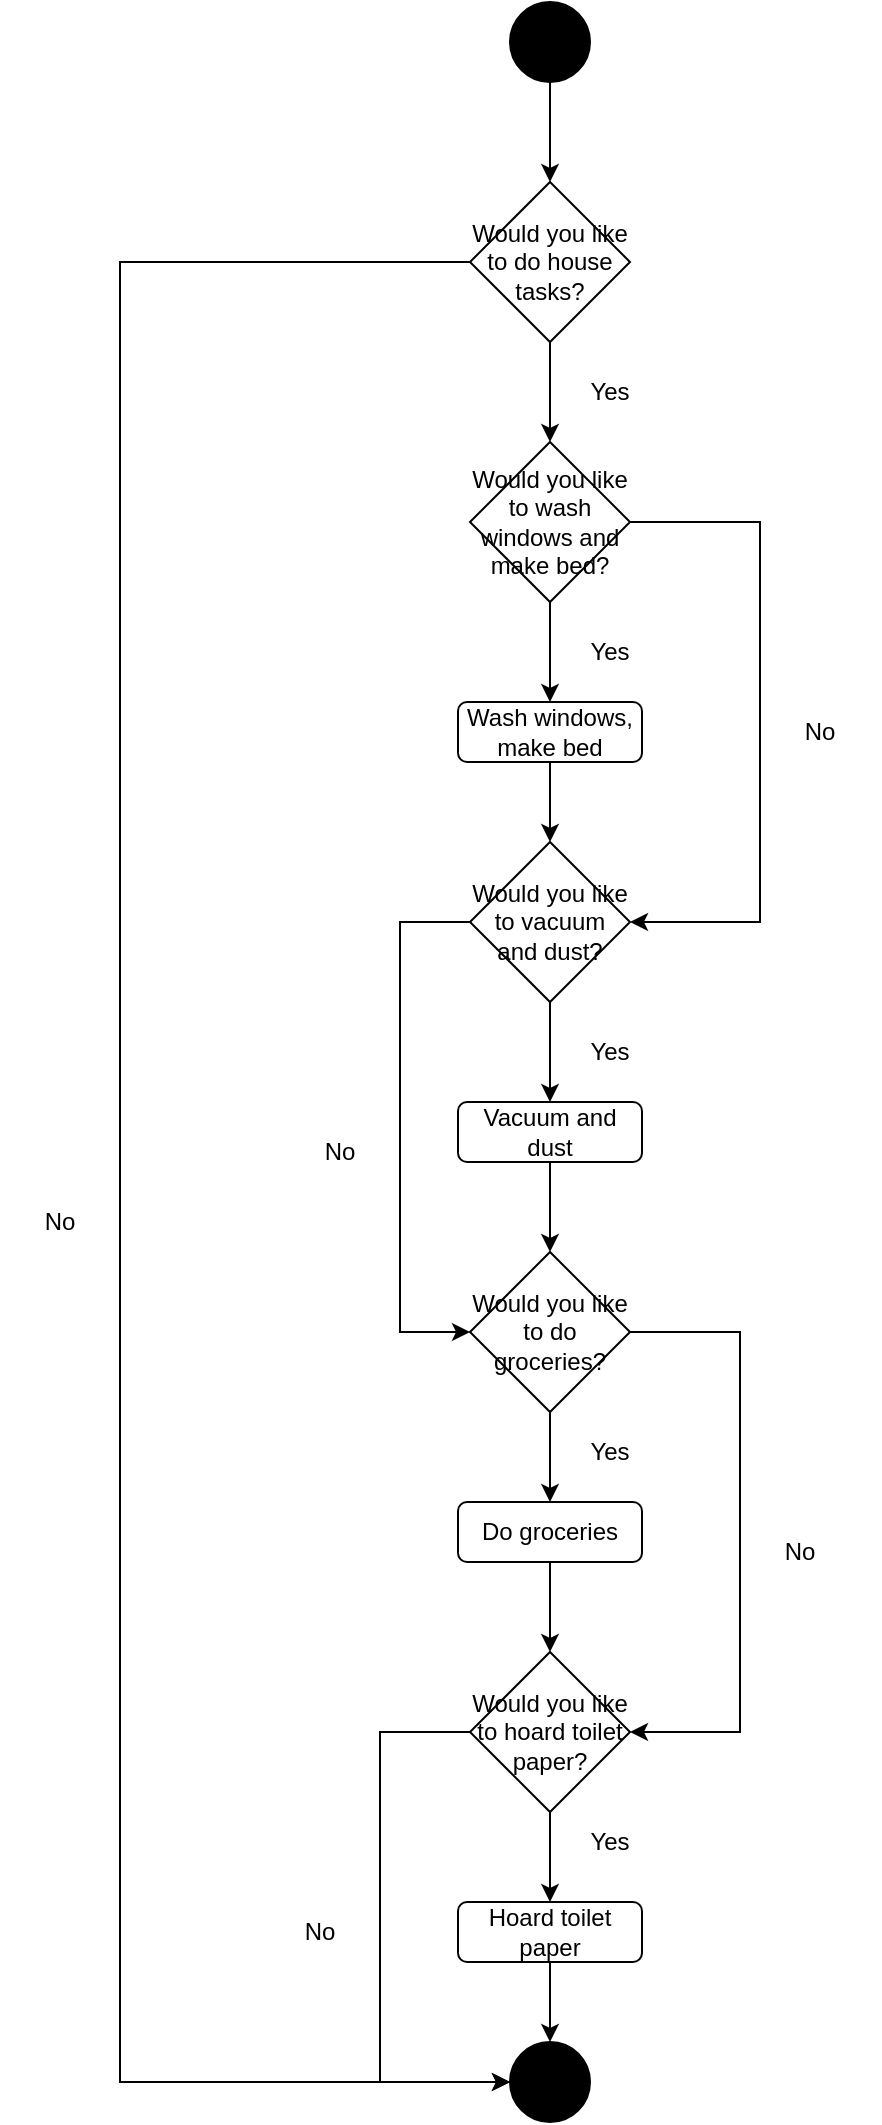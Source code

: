 <mxfile version="17.1.3" type="device"><diagram id="1b4lNE578k0gIrHNusJS" name="Page-1"><mxGraphModel dx="2031" dy="1089" grid="1" gridSize="10" guides="1" tooltips="1" connect="1" arrows="1" fold="1" page="1" pageScale="1" pageWidth="850" pageHeight="1100" math="0" shadow="0"><root><mxCell id="0"/><mxCell id="1" parent="0"/><mxCell id="6JKn9_62yrSspDNGnoxe-32" style="edgeStyle=orthogonalEdgeStyle;rounded=0;orthogonalLoop=1;jettySize=auto;html=1;entryX=0.5;entryY=0;entryDx=0;entryDy=0;" edge="1" parent="1" source="6JKn9_62yrSspDNGnoxe-1" target="6JKn9_62yrSspDNGnoxe-4"><mxGeometry relative="1" as="geometry"/></mxCell><mxCell id="6JKn9_62yrSspDNGnoxe-45" style="edgeStyle=orthogonalEdgeStyle;rounded=0;orthogonalLoop=1;jettySize=auto;html=1;entryX=1;entryY=0.5;entryDx=0;entryDy=0;" edge="1" parent="1" source="6JKn9_62yrSspDNGnoxe-1" target="6JKn9_62yrSspDNGnoxe-6"><mxGeometry relative="1" as="geometry"><Array as="points"><mxPoint x="530" y="280"/><mxPoint x="530" y="480"/></Array></mxGeometry></mxCell><mxCell id="6JKn9_62yrSspDNGnoxe-1" value="Would you like to wash windows and make bed?" style="rhombus;whiteSpace=wrap;html=1;" vertex="1" parent="1"><mxGeometry x="385" y="240" width="80" height="80" as="geometry"/></mxCell><mxCell id="6JKn9_62yrSspDNGnoxe-31" style="edgeStyle=orthogonalEdgeStyle;rounded=0;orthogonalLoop=1;jettySize=auto;html=1;entryX=0.5;entryY=0;entryDx=0;entryDy=0;" edge="1" parent="1" source="6JKn9_62yrSspDNGnoxe-2" target="6JKn9_62yrSspDNGnoxe-28"><mxGeometry relative="1" as="geometry"/></mxCell><mxCell id="6JKn9_62yrSspDNGnoxe-2" value="" style="ellipse;whiteSpace=wrap;html=1;aspect=fixed;fillColor=#000000;" vertex="1" parent="1"><mxGeometry x="405" y="20" width="40" height="40" as="geometry"/></mxCell><mxCell id="6JKn9_62yrSspDNGnoxe-33" style="edgeStyle=orthogonalEdgeStyle;rounded=0;orthogonalLoop=1;jettySize=auto;html=1;" edge="1" parent="1" source="6JKn9_62yrSspDNGnoxe-4" target="6JKn9_62yrSspDNGnoxe-6"><mxGeometry relative="1" as="geometry"/></mxCell><mxCell id="6JKn9_62yrSspDNGnoxe-4" value="Wash windows, make bed" style="rounded=1;whiteSpace=wrap;html=1;fillColor=none;" vertex="1" parent="1"><mxGeometry x="379" y="370" width="92" height="30" as="geometry"/></mxCell><mxCell id="6JKn9_62yrSspDNGnoxe-35" style="edgeStyle=orthogonalEdgeStyle;rounded=0;orthogonalLoop=1;jettySize=auto;html=1;entryX=0.5;entryY=0;entryDx=0;entryDy=0;" edge="1" parent="1" source="6JKn9_62yrSspDNGnoxe-5" target="6JKn9_62yrSspDNGnoxe-8"><mxGeometry relative="1" as="geometry"/></mxCell><mxCell id="6JKn9_62yrSspDNGnoxe-5" value="Vacuum and dust" style="rounded=1;whiteSpace=wrap;html=1;fillColor=none;" vertex="1" parent="1"><mxGeometry x="379" y="570" width="92" height="30" as="geometry"/></mxCell><mxCell id="6JKn9_62yrSspDNGnoxe-34" style="edgeStyle=orthogonalEdgeStyle;rounded=0;orthogonalLoop=1;jettySize=auto;html=1;" edge="1" parent="1" source="6JKn9_62yrSspDNGnoxe-6" target="6JKn9_62yrSspDNGnoxe-5"><mxGeometry relative="1" as="geometry"/></mxCell><mxCell id="6JKn9_62yrSspDNGnoxe-49" style="edgeStyle=orthogonalEdgeStyle;rounded=0;orthogonalLoop=1;jettySize=auto;html=1;entryX=0;entryY=0.5;entryDx=0;entryDy=0;" edge="1" parent="1" source="6JKn9_62yrSspDNGnoxe-6" target="6JKn9_62yrSspDNGnoxe-8"><mxGeometry relative="1" as="geometry"><Array as="points"><mxPoint x="350" y="480"/><mxPoint x="350" y="685"/></Array></mxGeometry></mxCell><mxCell id="6JKn9_62yrSspDNGnoxe-6" value="Would you like to vacuum and dust?" style="rhombus;whiteSpace=wrap;html=1;" vertex="1" parent="1"><mxGeometry x="385" y="440" width="80" height="80" as="geometry"/></mxCell><mxCell id="6JKn9_62yrSspDNGnoxe-38" style="edgeStyle=orthogonalEdgeStyle;rounded=0;orthogonalLoop=1;jettySize=auto;html=1;entryX=0.5;entryY=0;entryDx=0;entryDy=0;" edge="1" parent="1" source="6JKn9_62yrSspDNGnoxe-7" target="6JKn9_62yrSspDNGnoxe-11"><mxGeometry relative="1" as="geometry"/></mxCell><mxCell id="6JKn9_62yrSspDNGnoxe-7" value="Do groceries" style="rounded=1;whiteSpace=wrap;html=1;fillColor=none;" vertex="1" parent="1"><mxGeometry x="379" y="770" width="92" height="30" as="geometry"/></mxCell><mxCell id="6JKn9_62yrSspDNGnoxe-36" style="edgeStyle=orthogonalEdgeStyle;rounded=0;orthogonalLoop=1;jettySize=auto;html=1;entryX=0.5;entryY=0;entryDx=0;entryDy=0;" edge="1" parent="1" source="6JKn9_62yrSspDNGnoxe-8" target="6JKn9_62yrSspDNGnoxe-7"><mxGeometry relative="1" as="geometry"/></mxCell><mxCell id="6JKn9_62yrSspDNGnoxe-51" style="edgeStyle=orthogonalEdgeStyle;rounded=0;orthogonalLoop=1;jettySize=auto;html=1;entryX=1;entryY=0.5;entryDx=0;entryDy=0;" edge="1" parent="1" source="6JKn9_62yrSspDNGnoxe-8" target="6JKn9_62yrSspDNGnoxe-11"><mxGeometry relative="1" as="geometry"><Array as="points"><mxPoint x="520" y="685"/><mxPoint x="520" y="885"/></Array></mxGeometry></mxCell><mxCell id="6JKn9_62yrSspDNGnoxe-8" value="Would you like to do groceries?" style="rhombus;whiteSpace=wrap;html=1;" vertex="1" parent="1"><mxGeometry x="385" y="645" width="80" height="80" as="geometry"/></mxCell><mxCell id="6JKn9_62yrSspDNGnoxe-40" style="edgeStyle=orthogonalEdgeStyle;rounded=0;orthogonalLoop=1;jettySize=auto;html=1;entryX=0.5;entryY=0;entryDx=0;entryDy=0;" edge="1" parent="1" source="6JKn9_62yrSspDNGnoxe-9" target="6JKn9_62yrSspDNGnoxe-20"><mxGeometry relative="1" as="geometry"/></mxCell><mxCell id="6JKn9_62yrSspDNGnoxe-9" value="Hoard toilet paper" style="rounded=1;whiteSpace=wrap;html=1;fillColor=none;" vertex="1" parent="1"><mxGeometry x="379" y="970" width="92" height="30" as="geometry"/></mxCell><mxCell id="6JKn9_62yrSspDNGnoxe-39" style="edgeStyle=orthogonalEdgeStyle;rounded=0;orthogonalLoop=1;jettySize=auto;html=1;entryX=0.5;entryY=0;entryDx=0;entryDy=0;" edge="1" parent="1" source="6JKn9_62yrSspDNGnoxe-11" target="6JKn9_62yrSspDNGnoxe-9"><mxGeometry relative="1" as="geometry"/></mxCell><mxCell id="6JKn9_62yrSspDNGnoxe-53" style="edgeStyle=orthogonalEdgeStyle;rounded=0;orthogonalLoop=1;jettySize=auto;html=1;entryX=0;entryY=0.5;entryDx=0;entryDy=0;" edge="1" parent="1" source="6JKn9_62yrSspDNGnoxe-11" target="6JKn9_62yrSspDNGnoxe-20"><mxGeometry relative="1" as="geometry"><Array as="points"><mxPoint x="340" y="885"/><mxPoint x="340" y="1060"/></Array></mxGeometry></mxCell><mxCell id="6JKn9_62yrSspDNGnoxe-11" value="Would you like to hoard toilet paper?" style="rhombus;whiteSpace=wrap;html=1;" vertex="1" parent="1"><mxGeometry x="385" y="845" width="80" height="80" as="geometry"/></mxCell><mxCell id="6JKn9_62yrSspDNGnoxe-20" value="" style="ellipse;whiteSpace=wrap;html=1;aspect=fixed;fillColor=#000000;" vertex="1" parent="1"><mxGeometry x="405" y="1040" width="40" height="40" as="geometry"/></mxCell><mxCell id="6JKn9_62yrSspDNGnoxe-22" value="Yes" style="text;html=1;strokeColor=none;fillColor=none;align=center;verticalAlign=middle;whiteSpace=wrap;rounded=0;" vertex="1" parent="1"><mxGeometry x="425" y="730" width="60" height="30" as="geometry"/></mxCell><mxCell id="6JKn9_62yrSspDNGnoxe-23" value="Yes" style="text;html=1;strokeColor=none;fillColor=none;align=center;verticalAlign=middle;whiteSpace=wrap;rounded=0;" vertex="1" parent="1"><mxGeometry x="425" y="530" width="60" height="30" as="geometry"/></mxCell><mxCell id="6JKn9_62yrSspDNGnoxe-24" value="Yes" style="text;html=1;strokeColor=none;fillColor=none;align=center;verticalAlign=middle;whiteSpace=wrap;rounded=0;" vertex="1" parent="1"><mxGeometry x="425" y="330" width="60" height="30" as="geometry"/></mxCell><mxCell id="6JKn9_62yrSspDNGnoxe-25" value="Yes" style="text;html=1;strokeColor=none;fillColor=none;align=center;verticalAlign=middle;whiteSpace=wrap;rounded=0;" vertex="1" parent="1"><mxGeometry x="425" y="200" width="60" height="30" as="geometry"/></mxCell><mxCell id="6JKn9_62yrSspDNGnoxe-30" style="edgeStyle=orthogonalEdgeStyle;rounded=0;orthogonalLoop=1;jettySize=auto;html=1;entryX=0.5;entryY=0;entryDx=0;entryDy=0;" edge="1" parent="1" source="6JKn9_62yrSspDNGnoxe-28" target="6JKn9_62yrSspDNGnoxe-1"><mxGeometry relative="1" as="geometry"/></mxCell><mxCell id="6JKn9_62yrSspDNGnoxe-42" style="edgeStyle=orthogonalEdgeStyle;rounded=0;orthogonalLoop=1;jettySize=auto;html=1;entryX=0;entryY=0.5;entryDx=0;entryDy=0;" edge="1" parent="1" source="6JKn9_62yrSspDNGnoxe-28" target="6JKn9_62yrSspDNGnoxe-20"><mxGeometry relative="1" as="geometry"><Array as="points"><mxPoint x="210" y="150"/><mxPoint x="210" y="1060"/></Array></mxGeometry></mxCell><mxCell id="6JKn9_62yrSspDNGnoxe-28" value="Would you like to do house tasks?" style="rhombus;whiteSpace=wrap;html=1;" vertex="1" parent="1"><mxGeometry x="385" y="110" width="80" height="80" as="geometry"/></mxCell><mxCell id="6JKn9_62yrSspDNGnoxe-43" value="Yes" style="text;html=1;strokeColor=none;fillColor=none;align=center;verticalAlign=middle;whiteSpace=wrap;rounded=0;" vertex="1" parent="1"><mxGeometry x="425" y="925" width="60" height="30" as="geometry"/></mxCell><mxCell id="6JKn9_62yrSspDNGnoxe-44" value="No" style="text;html=1;strokeColor=none;fillColor=none;align=center;verticalAlign=middle;whiteSpace=wrap;rounded=0;" vertex="1" parent="1"><mxGeometry x="150" y="615" width="60" height="30" as="geometry"/></mxCell><mxCell id="6JKn9_62yrSspDNGnoxe-47" value="No" style="text;html=1;strokeColor=none;fillColor=none;align=center;verticalAlign=middle;whiteSpace=wrap;rounded=0;" vertex="1" parent="1"><mxGeometry x="530" y="370" width="60" height="30" as="geometry"/></mxCell><mxCell id="6JKn9_62yrSspDNGnoxe-50" value="No" style="text;html=1;strokeColor=none;fillColor=none;align=center;verticalAlign=middle;whiteSpace=wrap;rounded=0;" vertex="1" parent="1"><mxGeometry x="290" y="580" width="60" height="30" as="geometry"/></mxCell><mxCell id="6JKn9_62yrSspDNGnoxe-52" value="No" style="text;html=1;strokeColor=none;fillColor=none;align=center;verticalAlign=middle;whiteSpace=wrap;rounded=0;" vertex="1" parent="1"><mxGeometry x="520" y="780" width="60" height="30" as="geometry"/></mxCell><mxCell id="6JKn9_62yrSspDNGnoxe-54" value="No" style="text;html=1;strokeColor=none;fillColor=none;align=center;verticalAlign=middle;whiteSpace=wrap;rounded=0;" vertex="1" parent="1"><mxGeometry x="280" y="970" width="60" height="30" as="geometry"/></mxCell></root></mxGraphModel></diagram></mxfile>